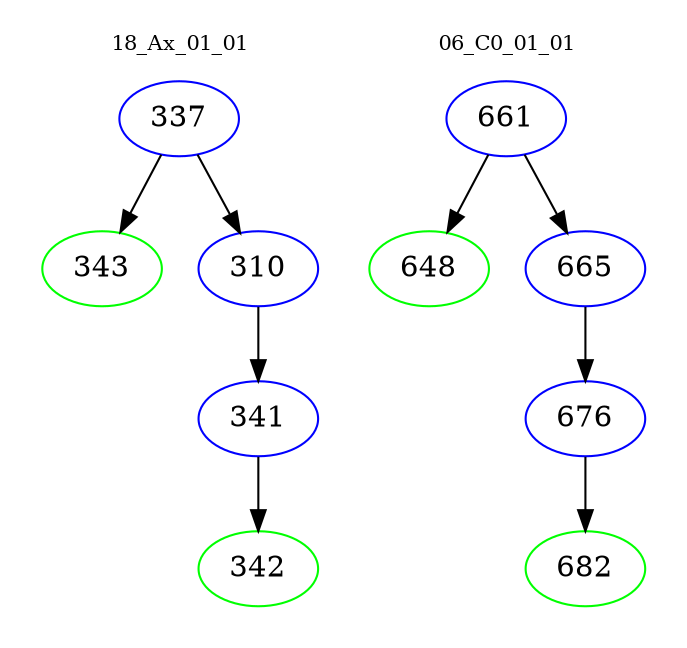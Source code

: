 digraph{
subgraph cluster_0 {
color = white
label = "18_Ax_01_01";
fontsize=10;
T0_337 [label="337", color="blue"]
T0_337 -> T0_343 [color="black"]
T0_343 [label="343", color="green"]
T0_337 -> T0_310 [color="black"]
T0_310 [label="310", color="blue"]
T0_310 -> T0_341 [color="black"]
T0_341 [label="341", color="blue"]
T0_341 -> T0_342 [color="black"]
T0_342 [label="342", color="green"]
}
subgraph cluster_1 {
color = white
label = "06_C0_01_01";
fontsize=10;
T1_661 [label="661", color="blue"]
T1_661 -> T1_648 [color="black"]
T1_648 [label="648", color="green"]
T1_661 -> T1_665 [color="black"]
T1_665 [label="665", color="blue"]
T1_665 -> T1_676 [color="black"]
T1_676 [label="676", color="blue"]
T1_676 -> T1_682 [color="black"]
T1_682 [label="682", color="green"]
}
}
